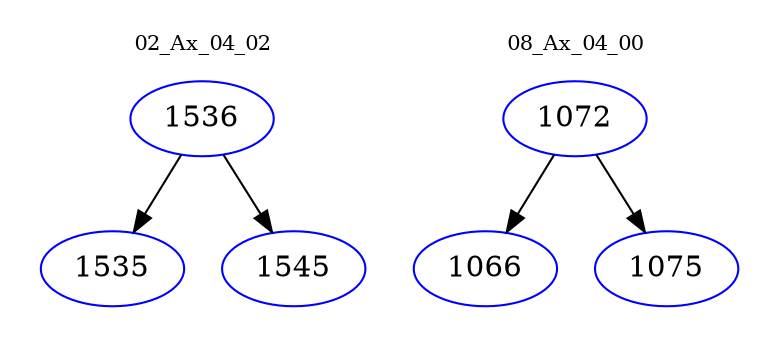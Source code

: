 digraph{
subgraph cluster_0 {
color = white
label = "02_Ax_04_02";
fontsize=10;
T0_1536 [label="1536", color="blue"]
T0_1536 -> T0_1535 [color="black"]
T0_1535 [label="1535", color="blue"]
T0_1536 -> T0_1545 [color="black"]
T0_1545 [label="1545", color="blue"]
}
subgraph cluster_1 {
color = white
label = "08_Ax_04_00";
fontsize=10;
T1_1072 [label="1072", color="blue"]
T1_1072 -> T1_1066 [color="black"]
T1_1066 [label="1066", color="blue"]
T1_1072 -> T1_1075 [color="black"]
T1_1075 [label="1075", color="blue"]
}
}
